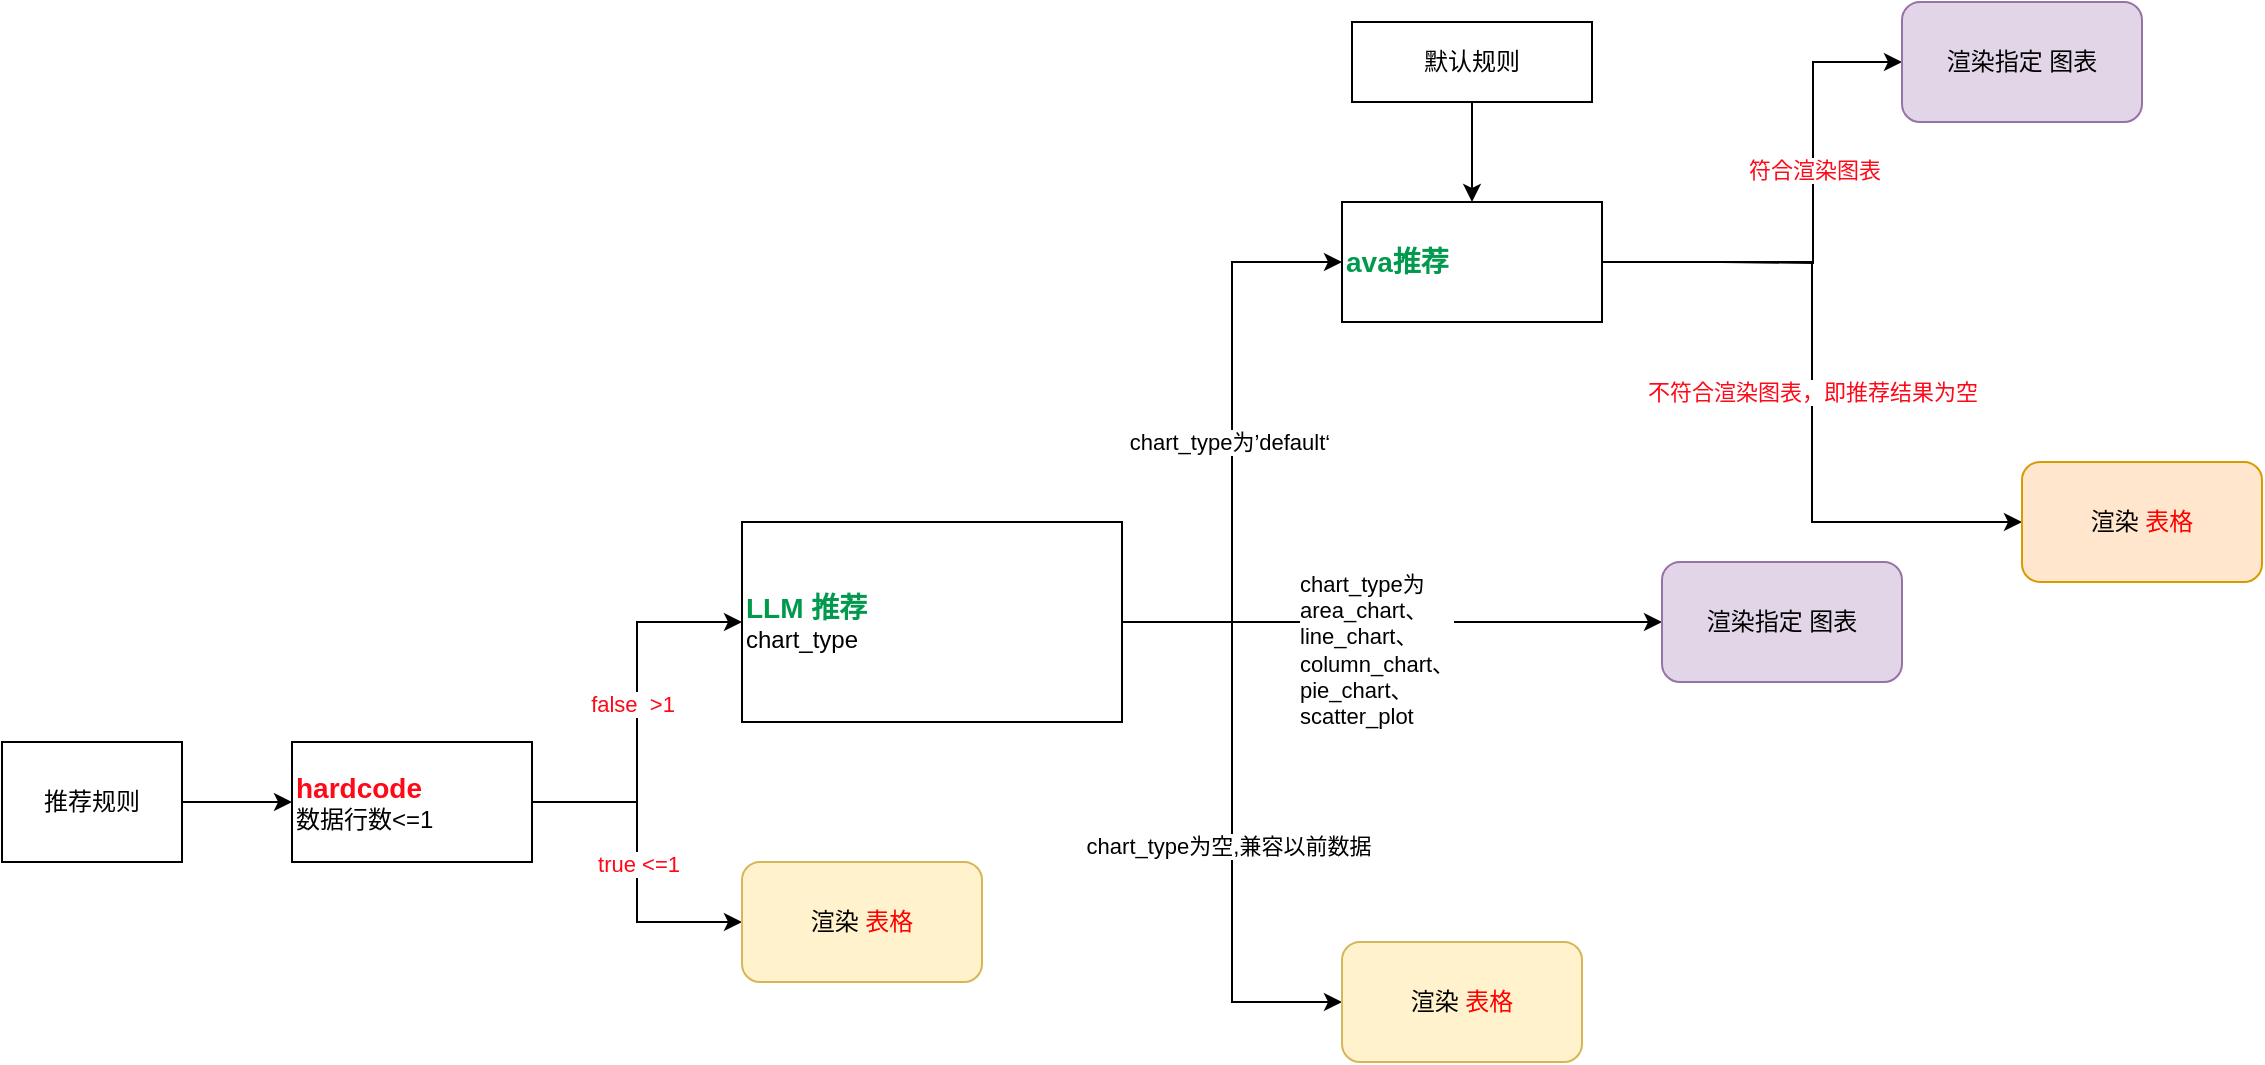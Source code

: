 <mxfile version="21.3.2" type="github">
  <diagram name="第 1 页" id="FTM7VQAW9KRKLpZuPncB">
    <mxGraphModel dx="1434" dy="739" grid="1" gridSize="10" guides="1" tooltips="1" connect="1" arrows="1" fold="1" page="1" pageScale="1" pageWidth="3300" pageHeight="4681" math="0" shadow="0">
      <root>
        <mxCell id="0" />
        <mxCell id="1" parent="0" />
        <mxCell id="-R3-h9pSDx8MIMNpghuR-59" style="edgeStyle=orthogonalEdgeStyle;rounded=0;orthogonalLoop=1;jettySize=auto;html=1;exitX=1;exitY=0.5;exitDx=0;exitDy=0;entryX=0;entryY=0.5;entryDx=0;entryDy=0;" edge="1" parent="1" source="-R3-h9pSDx8MIMNpghuR-32" target="-R3-h9pSDx8MIMNpghuR-58">
          <mxGeometry relative="1" as="geometry" />
        </mxCell>
        <mxCell id="-R3-h9pSDx8MIMNpghuR-32" value="推荐规则" style="rounded=0;whiteSpace=wrap;html=1;" vertex="1" parent="1">
          <mxGeometry x="30" y="1080" width="90" height="60" as="geometry" />
        </mxCell>
        <mxCell id="-R3-h9pSDx8MIMNpghuR-34" value="chart_type为’default‘&amp;nbsp;" style="edgeStyle=orthogonalEdgeStyle;rounded=0;orthogonalLoop=1;jettySize=auto;html=1;exitX=1;exitY=0.5;exitDx=0;exitDy=0;entryX=0;entryY=0.5;entryDx=0;entryDy=0;" edge="1" parent="1" source="-R3-h9pSDx8MIMNpghuR-35" target="-R3-h9pSDx8MIMNpghuR-39">
          <mxGeometry relative="1" as="geometry" />
        </mxCell>
        <mxCell id="-R3-h9pSDx8MIMNpghuR-77" style="edgeStyle=orthogonalEdgeStyle;rounded=0;orthogonalLoop=1;jettySize=auto;html=1;exitX=1;exitY=0.5;exitDx=0;exitDy=0;entryX=0;entryY=0.5;entryDx=0;entryDy=0;" edge="1" parent="1" source="-R3-h9pSDx8MIMNpghuR-35" target="-R3-h9pSDx8MIMNpghuR-72">
          <mxGeometry relative="1" as="geometry" />
        </mxCell>
        <mxCell id="-R3-h9pSDx8MIMNpghuR-78" value="chart_type为空,兼容以前数据&lt;br&gt;" style="edgeLabel;html=1;align=center;verticalAlign=middle;resizable=0;points=[];" vertex="1" connectable="0" parent="-R3-h9pSDx8MIMNpghuR-77">
          <mxGeometry x="0.416" y="-2" relative="1" as="geometry">
            <mxPoint y="-46" as="offset" />
          </mxGeometry>
        </mxCell>
        <mxCell id="-R3-h9pSDx8MIMNpghuR-65" style="edgeStyle=orthogonalEdgeStyle;rounded=0;orthogonalLoop=1;jettySize=auto;html=1;exitX=1;exitY=0.5;exitDx=0;exitDy=0;entryX=0;entryY=0.5;entryDx=0;entryDy=0;" edge="1" parent="1" source="-R3-h9pSDx8MIMNpghuR-35" target="-R3-h9pSDx8MIMNpghuR-36">
          <mxGeometry relative="1" as="geometry" />
        </mxCell>
        <mxCell id="-R3-h9pSDx8MIMNpghuR-66" value="chart_type为&lt;br&gt;area_chart、&lt;br&gt;line_chart、&lt;br&gt;column_chart、&lt;br&gt;pie_chart、&lt;br&gt;scatter_plot" style="edgeLabel;html=1;align=left;verticalAlign=middle;resizable=0;points=[];" vertex="1" connectable="0" parent="-R3-h9pSDx8MIMNpghuR-65">
          <mxGeometry x="-0.104" y="-1" relative="1" as="geometry">
            <mxPoint x="-34" y="13" as="offset" />
          </mxGeometry>
        </mxCell>
        <mxCell id="-R3-h9pSDx8MIMNpghuR-35" value="&lt;div style=&quot;&quot;&gt;&lt;span style=&quot;font-size: 14px;&quot;&gt;&lt;b style=&quot;&quot;&gt;&lt;font color=&quot;#00994d&quot;&gt;LLM 推荐&lt;/font&gt;&lt;/b&gt;&lt;/span&gt;&lt;/div&gt;&lt;div style=&quot;&quot;&gt;chart_type&lt;/div&gt;" style="rounded=0;whiteSpace=wrap;html=1;align=left;" vertex="1" parent="1">
          <mxGeometry x="400" y="970" width="190" height="100" as="geometry" />
        </mxCell>
        <mxCell id="-R3-h9pSDx8MIMNpghuR-36" value="渲染指定 图表" style="rounded=1;whiteSpace=wrap;html=1;fillColor=#e1d5e7;strokeColor=#9673a6;" vertex="1" parent="1">
          <mxGeometry x="860" y="990" width="120" height="60" as="geometry" />
        </mxCell>
        <mxCell id="-R3-h9pSDx8MIMNpghuR-39" value="&lt;font color=&quot;#00994d&quot; style=&quot;font-size: 14px;&quot;&gt;&lt;b style=&quot;&quot;&gt;ava推荐&lt;/b&gt;&lt;/font&gt;" style="rounded=0;whiteSpace=wrap;html=1;align=left;" vertex="1" parent="1">
          <mxGeometry x="700" y="810" width="130" height="60" as="geometry" />
        </mxCell>
        <mxCell id="-R3-h9pSDx8MIMNpghuR-45" value="&lt;font color=&quot;#ff0818&quot;&gt;符合渲染图表&lt;/font&gt;" style="edgeStyle=orthogonalEdgeStyle;rounded=0;orthogonalLoop=1;jettySize=auto;html=1;exitX=1;exitY=0.5;exitDx=0;exitDy=0;entryX=0;entryY=0.5;entryDx=0;entryDy=0;" edge="1" parent="1" target="-R3-h9pSDx8MIMNpghuR-50">
          <mxGeometry x="-0.03" relative="1" as="geometry">
            <mxPoint as="offset" />
            <mxPoint x="890" y="840" as="sourcePoint" />
          </mxGeometry>
        </mxCell>
        <mxCell id="-R3-h9pSDx8MIMNpghuR-46" value="&lt;font color=&quot;#ff0818&quot;&gt;不符合渲染图表，即推荐结果为空&lt;/font&gt;" style="edgeStyle=orthogonalEdgeStyle;rounded=0;orthogonalLoop=1;jettySize=auto;html=1;exitX=1;exitY=0.5;exitDx=0;exitDy=0;entryX=0;entryY=0.5;entryDx=0;entryDy=0;" edge="1" parent="1" source="-R3-h9pSDx8MIMNpghuR-39" target="-R3-h9pSDx8MIMNpghuR-51">
          <mxGeometry relative="1" as="geometry">
            <mxPoint x="890" y="840" as="sourcePoint" />
          </mxGeometry>
        </mxCell>
        <mxCell id="-R3-h9pSDx8MIMNpghuR-50" value="渲染指定 图表" style="rounded=1;whiteSpace=wrap;html=1;fillColor=#e1d5e7;strokeColor=#9673a6;" vertex="1" parent="1">
          <mxGeometry x="980" y="710" width="120" height="60" as="geometry" />
        </mxCell>
        <mxCell id="-R3-h9pSDx8MIMNpghuR-51" value="渲染&amp;nbsp;&lt;font color=&quot;#ff0000&quot;&gt;表格&lt;/font&gt;" style="rounded=1;whiteSpace=wrap;html=1;fillColor=#ffe6cc;strokeColor=#d79b00;" vertex="1" parent="1">
          <mxGeometry x="1040" y="940" width="120" height="60" as="geometry" />
        </mxCell>
        <mxCell id="-R3-h9pSDx8MIMNpghuR-67" style="edgeStyle=orthogonalEdgeStyle;rounded=0;orthogonalLoop=1;jettySize=auto;html=1;exitX=0.5;exitY=1;exitDx=0;exitDy=0;entryX=0.5;entryY=0;entryDx=0;entryDy=0;" edge="1" parent="1" source="-R3-h9pSDx8MIMNpghuR-53" target="-R3-h9pSDx8MIMNpghuR-39">
          <mxGeometry relative="1" as="geometry" />
        </mxCell>
        <mxCell id="-R3-h9pSDx8MIMNpghuR-53" value="默认规则" style="rounded=0;whiteSpace=wrap;html=1;" vertex="1" parent="1">
          <mxGeometry x="705" y="720" width="120" height="40" as="geometry" />
        </mxCell>
        <mxCell id="-R3-h9pSDx8MIMNpghuR-61" value="&lt;font color=&quot;#ff0818&quot;&gt;true &amp;lt;=1&lt;/font&gt;" style="edgeStyle=orthogonalEdgeStyle;rounded=0;orthogonalLoop=1;jettySize=auto;html=1;exitX=1;exitY=0.5;exitDx=0;exitDy=0;entryX=0;entryY=0.5;entryDx=0;entryDy=0;" edge="1" parent="1" source="-R3-h9pSDx8MIMNpghuR-58" target="-R3-h9pSDx8MIMNpghuR-60">
          <mxGeometry x="0.006" relative="1" as="geometry">
            <mxPoint as="offset" />
          </mxGeometry>
        </mxCell>
        <mxCell id="-R3-h9pSDx8MIMNpghuR-62" style="edgeStyle=orthogonalEdgeStyle;rounded=0;orthogonalLoop=1;jettySize=auto;html=1;exitX=1;exitY=0.5;exitDx=0;exitDy=0;entryX=0;entryY=0.5;entryDx=0;entryDy=0;" edge="1" parent="1" source="-R3-h9pSDx8MIMNpghuR-58" target="-R3-h9pSDx8MIMNpghuR-35">
          <mxGeometry relative="1" as="geometry" />
        </mxCell>
        <mxCell id="-R3-h9pSDx8MIMNpghuR-64" value="&lt;font color=&quot;#ff0818&quot;&gt;false&amp;nbsp; &amp;gt;1&lt;/font&gt;" style="edgeLabel;html=1;align=center;verticalAlign=middle;resizable=0;points=[];" vertex="1" connectable="0" parent="-R3-h9pSDx8MIMNpghuR-62">
          <mxGeometry x="0.051" y="4" relative="1" as="geometry">
            <mxPoint x="1" y="1" as="offset" />
          </mxGeometry>
        </mxCell>
        <mxCell id="-R3-h9pSDx8MIMNpghuR-58" value="&lt;div style=&quot;&quot;&gt;&lt;b&gt;&lt;font color=&quot;#ff0818&quot; style=&quot;font-size: 14px;&quot;&gt;hardcode&lt;/font&gt;&lt;/b&gt;&lt;/div&gt;&lt;div style=&quot;&quot;&gt;&lt;div style=&quot;&quot;&gt;数据行数&amp;lt;=1&lt;/div&gt;&lt;/div&gt;" style="rounded=0;whiteSpace=wrap;html=1;align=left;" vertex="1" parent="1">
          <mxGeometry x="175" y="1080" width="120" height="60" as="geometry" />
        </mxCell>
        <mxCell id="-R3-h9pSDx8MIMNpghuR-60" value="渲染&amp;nbsp;&lt;font color=&quot;#ff0000&quot;&gt;表格&lt;/font&gt;" style="rounded=1;whiteSpace=wrap;html=1;fillColor=#fff2cc;strokeColor=#d6b656;" vertex="1" parent="1">
          <mxGeometry x="400" y="1140" width="120" height="60" as="geometry" />
        </mxCell>
        <mxCell id="-R3-h9pSDx8MIMNpghuR-72" value="渲染&amp;nbsp;&lt;font color=&quot;#ff0000&quot;&gt;表格&lt;/font&gt;" style="rounded=1;whiteSpace=wrap;html=1;fillColor=#fff2cc;strokeColor=#d6b656;" vertex="1" parent="1">
          <mxGeometry x="700" y="1180" width="120" height="60" as="geometry" />
        </mxCell>
      </root>
    </mxGraphModel>
  </diagram>
</mxfile>
